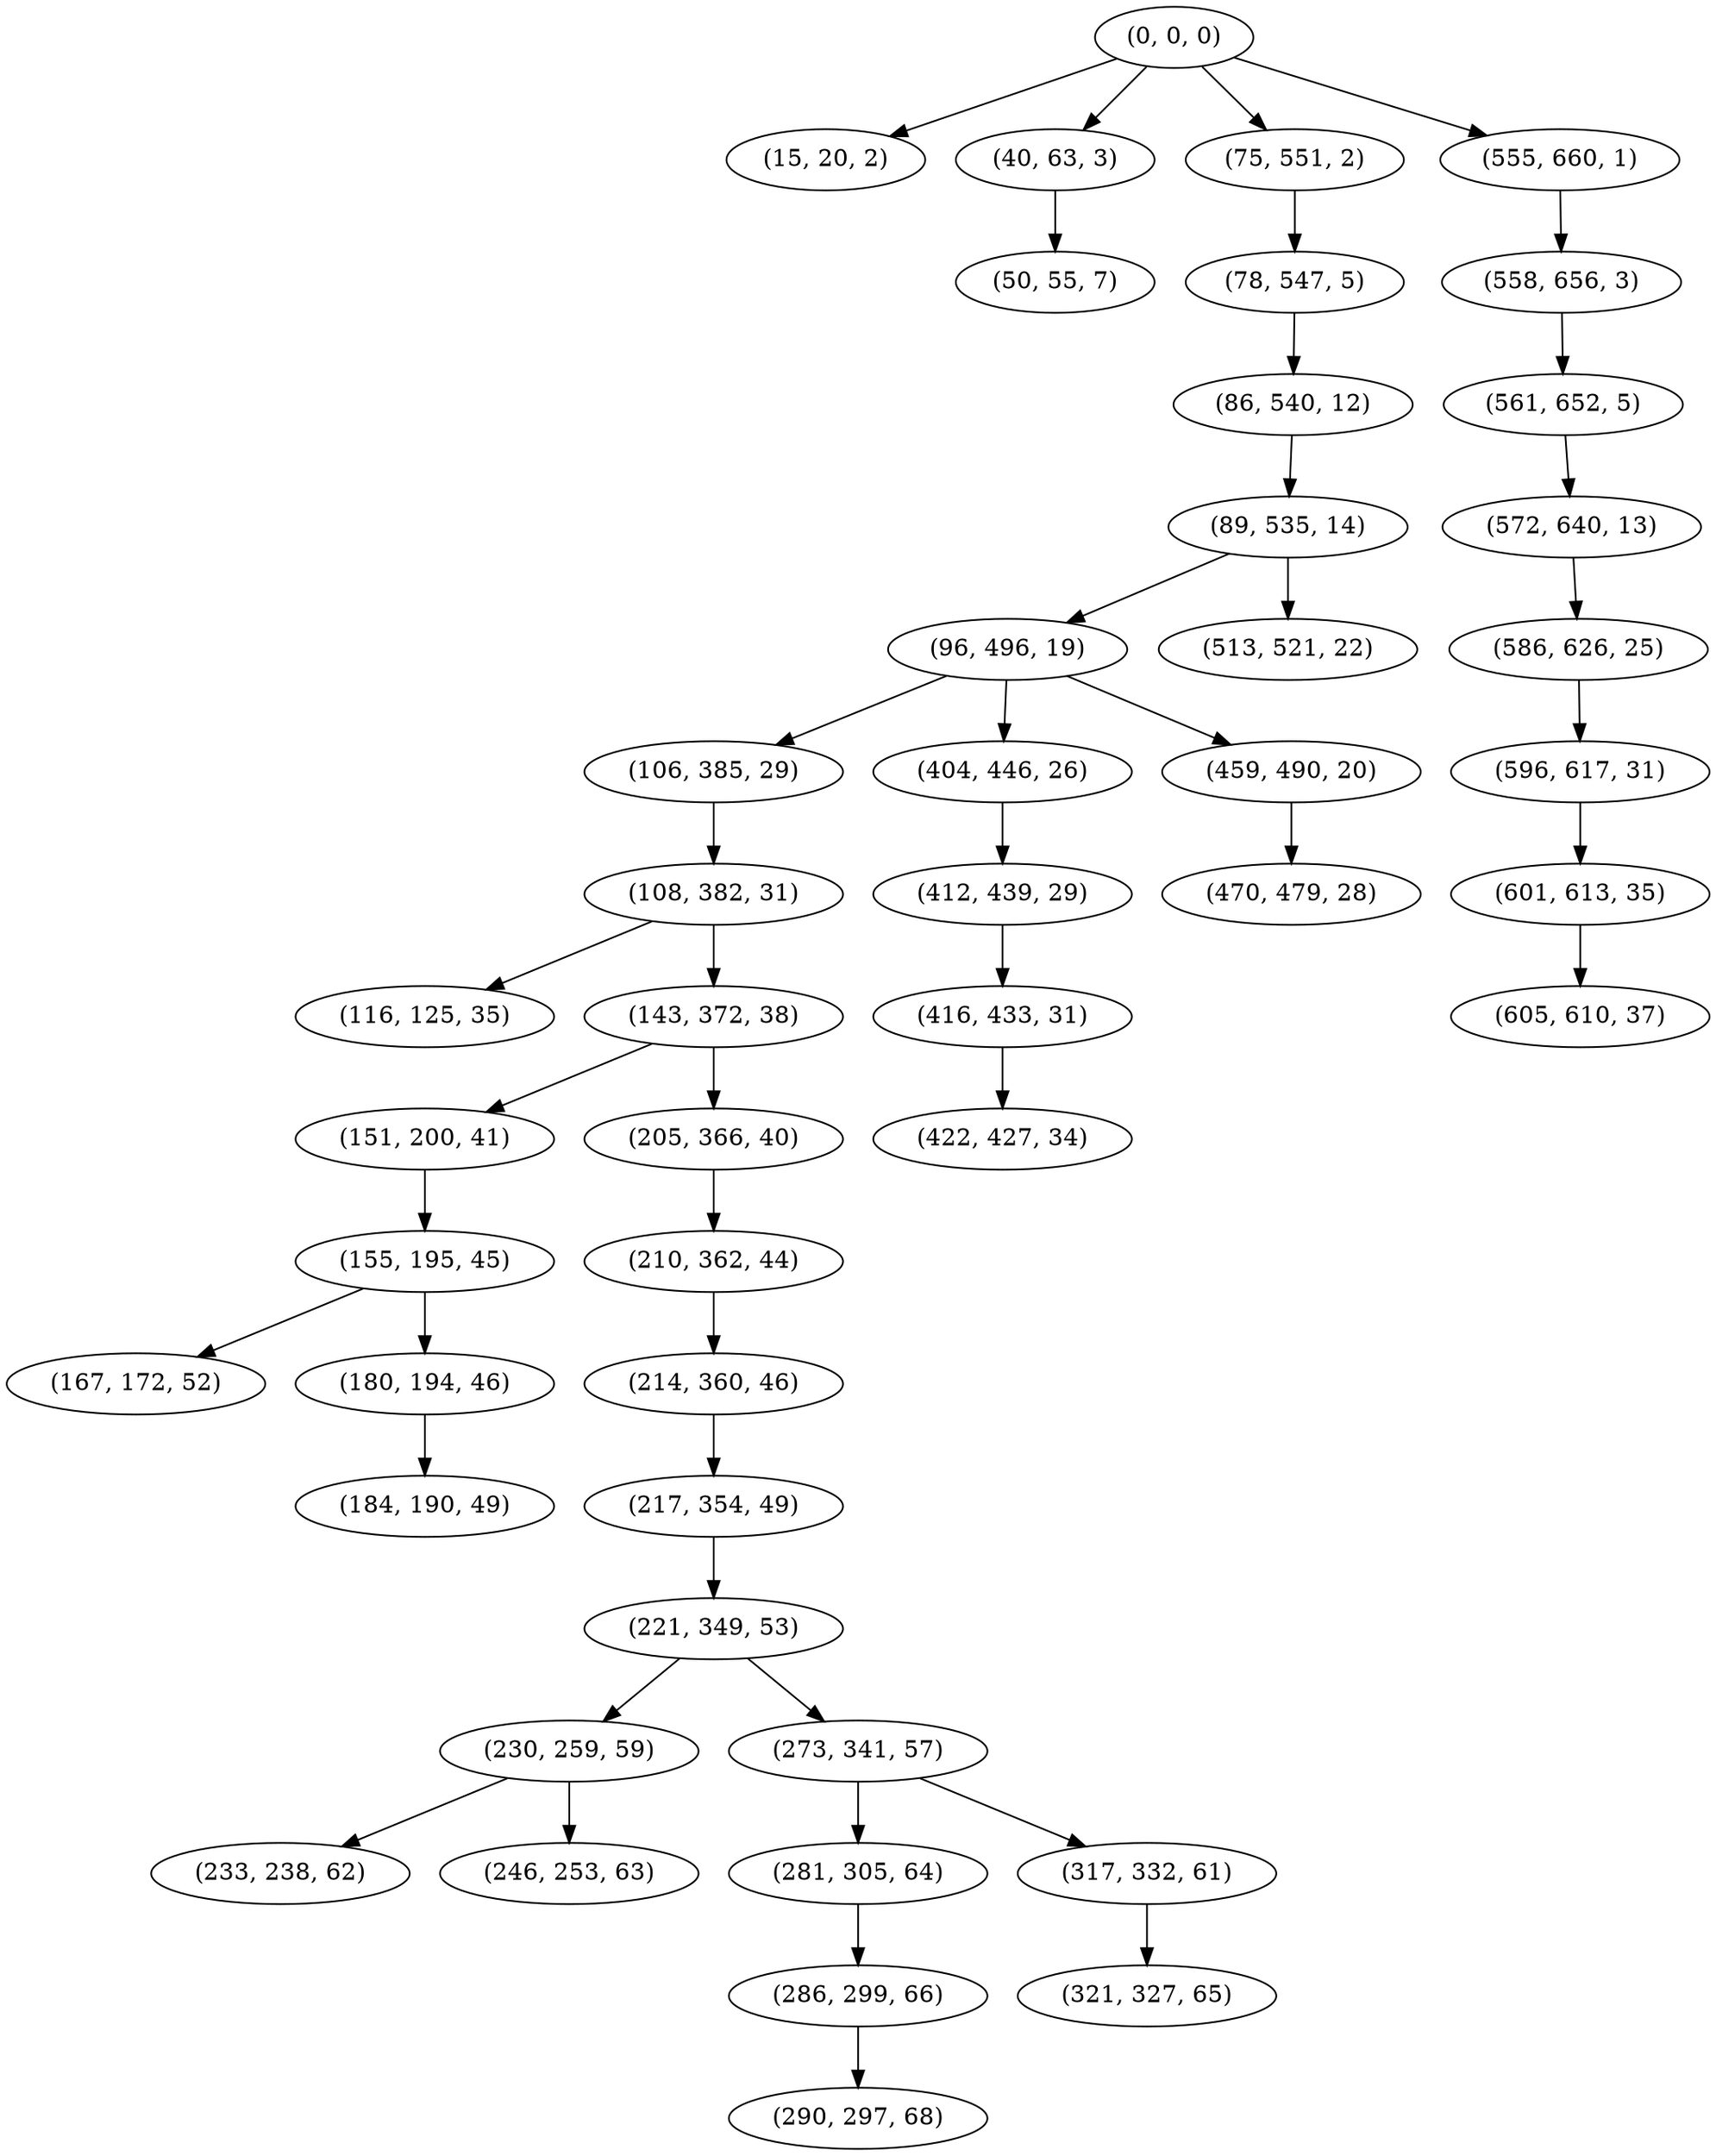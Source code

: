 digraph tree {
    "(0, 0, 0)";
    "(15, 20, 2)";
    "(40, 63, 3)";
    "(50, 55, 7)";
    "(75, 551, 2)";
    "(78, 547, 5)";
    "(86, 540, 12)";
    "(89, 535, 14)";
    "(96, 496, 19)";
    "(106, 385, 29)";
    "(108, 382, 31)";
    "(116, 125, 35)";
    "(143, 372, 38)";
    "(151, 200, 41)";
    "(155, 195, 45)";
    "(167, 172, 52)";
    "(180, 194, 46)";
    "(184, 190, 49)";
    "(205, 366, 40)";
    "(210, 362, 44)";
    "(214, 360, 46)";
    "(217, 354, 49)";
    "(221, 349, 53)";
    "(230, 259, 59)";
    "(233, 238, 62)";
    "(246, 253, 63)";
    "(273, 341, 57)";
    "(281, 305, 64)";
    "(286, 299, 66)";
    "(290, 297, 68)";
    "(317, 332, 61)";
    "(321, 327, 65)";
    "(404, 446, 26)";
    "(412, 439, 29)";
    "(416, 433, 31)";
    "(422, 427, 34)";
    "(459, 490, 20)";
    "(470, 479, 28)";
    "(513, 521, 22)";
    "(555, 660, 1)";
    "(558, 656, 3)";
    "(561, 652, 5)";
    "(572, 640, 13)";
    "(586, 626, 25)";
    "(596, 617, 31)";
    "(601, 613, 35)";
    "(605, 610, 37)";
    "(0, 0, 0)" -> "(15, 20, 2)";
    "(0, 0, 0)" -> "(40, 63, 3)";
    "(0, 0, 0)" -> "(75, 551, 2)";
    "(0, 0, 0)" -> "(555, 660, 1)";
    "(40, 63, 3)" -> "(50, 55, 7)";
    "(75, 551, 2)" -> "(78, 547, 5)";
    "(78, 547, 5)" -> "(86, 540, 12)";
    "(86, 540, 12)" -> "(89, 535, 14)";
    "(89, 535, 14)" -> "(96, 496, 19)";
    "(89, 535, 14)" -> "(513, 521, 22)";
    "(96, 496, 19)" -> "(106, 385, 29)";
    "(96, 496, 19)" -> "(404, 446, 26)";
    "(96, 496, 19)" -> "(459, 490, 20)";
    "(106, 385, 29)" -> "(108, 382, 31)";
    "(108, 382, 31)" -> "(116, 125, 35)";
    "(108, 382, 31)" -> "(143, 372, 38)";
    "(143, 372, 38)" -> "(151, 200, 41)";
    "(143, 372, 38)" -> "(205, 366, 40)";
    "(151, 200, 41)" -> "(155, 195, 45)";
    "(155, 195, 45)" -> "(167, 172, 52)";
    "(155, 195, 45)" -> "(180, 194, 46)";
    "(180, 194, 46)" -> "(184, 190, 49)";
    "(205, 366, 40)" -> "(210, 362, 44)";
    "(210, 362, 44)" -> "(214, 360, 46)";
    "(214, 360, 46)" -> "(217, 354, 49)";
    "(217, 354, 49)" -> "(221, 349, 53)";
    "(221, 349, 53)" -> "(230, 259, 59)";
    "(221, 349, 53)" -> "(273, 341, 57)";
    "(230, 259, 59)" -> "(233, 238, 62)";
    "(230, 259, 59)" -> "(246, 253, 63)";
    "(273, 341, 57)" -> "(281, 305, 64)";
    "(273, 341, 57)" -> "(317, 332, 61)";
    "(281, 305, 64)" -> "(286, 299, 66)";
    "(286, 299, 66)" -> "(290, 297, 68)";
    "(317, 332, 61)" -> "(321, 327, 65)";
    "(404, 446, 26)" -> "(412, 439, 29)";
    "(412, 439, 29)" -> "(416, 433, 31)";
    "(416, 433, 31)" -> "(422, 427, 34)";
    "(459, 490, 20)" -> "(470, 479, 28)";
    "(555, 660, 1)" -> "(558, 656, 3)";
    "(558, 656, 3)" -> "(561, 652, 5)";
    "(561, 652, 5)" -> "(572, 640, 13)";
    "(572, 640, 13)" -> "(586, 626, 25)";
    "(586, 626, 25)" -> "(596, 617, 31)";
    "(596, 617, 31)" -> "(601, 613, 35)";
    "(601, 613, 35)" -> "(605, 610, 37)";
}

